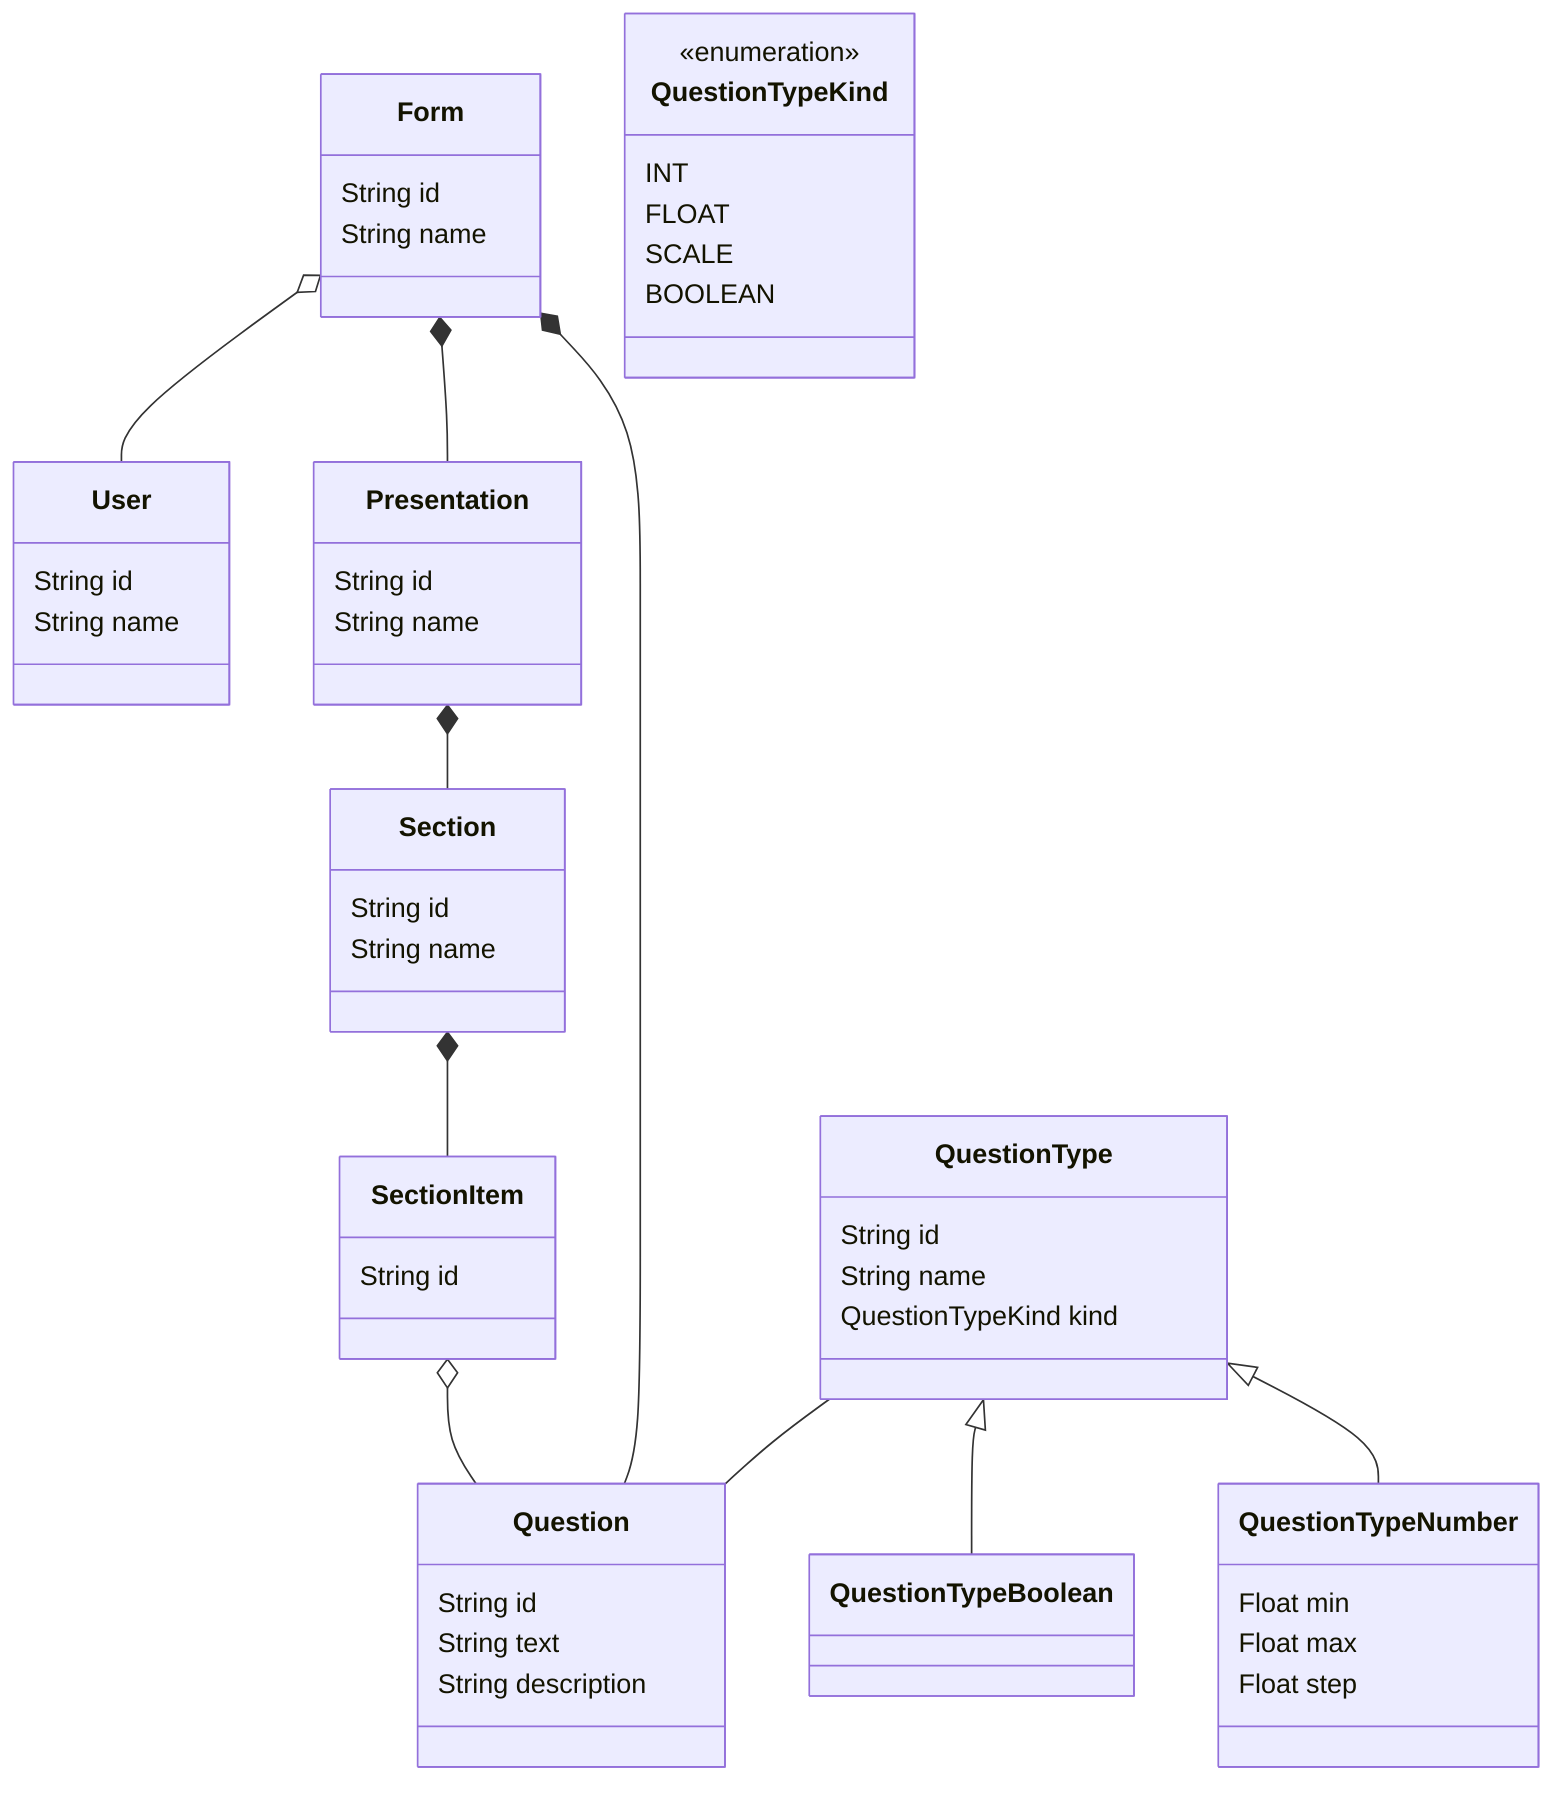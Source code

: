 classDiagram
  class User {
    String id
    String name
  }

%%  class Organization {
%%    String id
%%    String name
%%  }

  class Form {
    String id
    String name
  }

  class Presentation {
    String id
    String name 
  }

  class Section {
    String id
    String name 
  }

  class SectionItem {
    String id
  }

  class Question {
    String id
    String text
    String description
  }

  class QuestionTypeKind {
    <<enumeration>>
    INT
    FLOAT
    SCALE
    BOOLEAN
  }

  class QuestionType {
    String id
    String name
    QuestionTypeKind kind
  }

  class QuestionTypeBoolean {
  }

  class QuestionTypeNumber {
    Float min
    Float max
    Float step
  }

  QuestionType -- Question
  QuestionType <|-- QuestionTypeBoolean
  QuestionType <|-- QuestionTypeNumber

  Form o-- User
  Form *-- Question
  Form *-- Presentation
  Presentation *-- Section
  Section *-- SectionItem
  SectionItem o-- Question